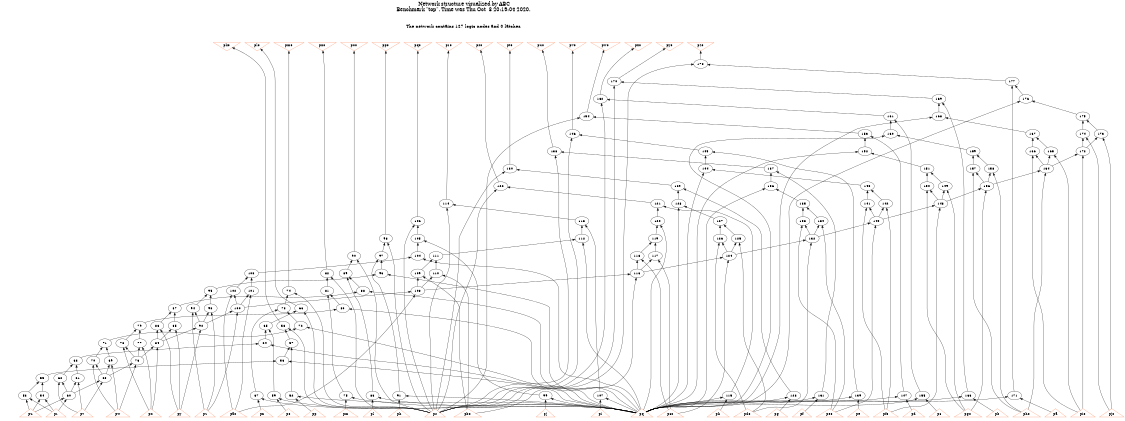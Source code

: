 # Network structure generated by ABC

digraph network {
size = "7.5,10";
center = true;
edge [dir = back];

{
  node [shape = plaintext];
  edge [style = invis];
  LevelTitle1 [label=""];
  LevelTitle2 [label=""];
  Level21 [label = ""];
  Level20 [label = ""];
  Level19 [label = ""];
  Level18 [label = ""];
  Level17 [label = ""];
  Level16 [label = ""];
  Level15 [label = ""];
  Level14 [label = ""];
  Level13 [label = ""];
  Level12 [label = ""];
  Level11 [label = ""];
  Level10 [label = ""];
  Level9 [label = ""];
  Level8 [label = ""];
  Level7 [label = ""];
  Level6 [label = ""];
  Level5 [label = ""];
  Level4 [label = ""];
  Level3 [label = ""];
  Level2 [label = ""];
  Level1 [label = ""];
  Level0 [label = ""];
  LevelTitle1 ->  LevelTitle2 ->  Level21 ->  Level20 ->  Level19 ->  Level18 ->  Level17 ->  Level16 ->  Level15 ->  Level14 ->  Level13 ->  Level12 ->  Level11 ->  Level10 ->  Level9 ->  Level8 ->  Level7 ->  Level6 ->  Level5 ->  Level4 ->  Level3 ->  Level2 ->  Level1 ->  Level0;
}

{
  rank = same;
  LevelTitle1;
  title1 [shape=plaintext,
          fontsize=20,
          fontname = "Times-Roman",
          label="Network structure visualized by ABC\nBenchmark \"top\". Time was Thu Oct  8 20:19:04 2020. "
         ];
}

{
  rank = same;
  LevelTitle2;
  title2 [shape=plaintext,
          fontsize=18,
          fontname = "Times-Roman",
          label="The network contains 127 logic nodes and 0 latches.\n"
         ];
}

{
  rank = same;
  Level21;
  Node36 [label = "pk0", shape = invtriangle, color = coral, fillcolor = coral];
  Node37 [label = "pl0", shape = invtriangle, color = coral, fillcolor = coral];
  Node38 [label = "pm0", shape = invtriangle, color = coral, fillcolor = coral];
  Node39 [label = "pn0", shape = invtriangle, color = coral, fillcolor = coral];
  Node40 [label = "po0", shape = invtriangle, color = coral, fillcolor = coral];
  Node41 [label = "pp0", shape = invtriangle, color = coral, fillcolor = coral];
  Node42 [label = "pq0", shape = invtriangle, color = coral, fillcolor = coral];
  Node43 [label = "pr0", shape = invtriangle, color = coral, fillcolor = coral];
  Node44 [label = "ps0", shape = invtriangle, color = coral, fillcolor = coral];
  Node45 [label = "pt0", shape = invtriangle, color = coral, fillcolor = coral];
  Node46 [label = "pu0", shape = invtriangle, color = coral, fillcolor = coral];
  Node47 [label = "pv0", shape = invtriangle, color = coral, fillcolor = coral];
  Node48 [label = "pw0", shape = invtriangle, color = coral, fillcolor = coral];
  Node49 [label = "px0", shape = invtriangle, color = coral, fillcolor = coral];
  Node50 [label = "py0", shape = invtriangle, color = coral, fillcolor = coral];
  Node51 [label = "pz0", shape = invtriangle, color = coral, fillcolor = coral];
}

{
  rank = same;
  Level20;
  Node178 [label = "178\n", shape = ellipse];
}

{
  rank = same;
  Level19;
  Node170 [label = "170\n", shape = ellipse];
  Node177 [label = "177\n", shape = ellipse];
}

{
  rank = same;
  Level18;
  Node162 [label = "162\n", shape = ellipse];
  Node169 [label = "169\n", shape = ellipse];
  Node176 [label = "176\n", shape = ellipse];
}

{
  rank = same;
  Level17;
  Node154 [label = "154\n", shape = ellipse];
  Node161 [label = "161\n", shape = ellipse];
  Node168 [label = "168\n", shape = ellipse];
  Node175 [label = "175\n", shape = ellipse];
}

{
  rank = same;
  Level16;
  Node146 [label = "146\n", shape = ellipse];
  Node153 [label = "153\n", shape = ellipse];
  Node160 [label = "160\n", shape = ellipse];
  Node167 [label = "167\n", shape = ellipse];
  Node173 [label = "173\n", shape = ellipse];
  Node174 [label = "174\n", shape = ellipse];
}

{
  rank = same;
  Level15;
  Node138 [label = "138\n", shape = ellipse];
  Node145 [label = "145\n", shape = ellipse];
  Node152 [label = "152\n", shape = ellipse];
  Node159 [label = "159\n", shape = ellipse];
  Node165 [label = "165\n", shape = ellipse];
  Node166 [label = "166\n", shape = ellipse];
  Node172 [label = "172\n", shape = ellipse];
}

{
  rank = same;
  Level14;
  Node130 [label = "130\n", shape = ellipse];
  Node137 [label = "137\n", shape = ellipse];
  Node144 [label = "144\n", shape = ellipse];
  Node151 [label = "151\n", shape = ellipse];
  Node157 [label = "157\n", shape = ellipse];
  Node158 [label = "158\n", shape = ellipse];
  Node164 [label = "164\n", shape = ellipse];
}

{
  rank = same;
  Level13;
  Node122 [label = "122\n", shape = ellipse];
  Node129 [label = "129\n", shape = ellipse];
  Node136 [label = "136\n", shape = ellipse];
  Node143 [label = "143\n", shape = ellipse];
  Node149 [label = "149\n", shape = ellipse];
  Node150 [label = "150\n", shape = ellipse];
  Node156 [label = "156\n", shape = ellipse];
}

{
  rank = same;
  Level12;
  Node114 [label = "114\n", shape = ellipse];
  Node121 [label = "121\n", shape = ellipse];
  Node128 [label = "128\n", shape = ellipse];
  Node135 [label = "135\n", shape = ellipse];
  Node141 [label = "141\n", shape = ellipse];
  Node142 [label = "142\n", shape = ellipse];
  Node148 [label = "148\n", shape = ellipse];
}

{
  rank = same;
  Level11;
  Node106 [label = "106\n", shape = ellipse];
  Node113 [label = "113\n", shape = ellipse];
  Node120 [label = "120\n", shape = ellipse];
  Node127 [label = "127\n", shape = ellipse];
  Node133 [label = "133\n", shape = ellipse];
  Node134 [label = "134\n", shape = ellipse];
  Node140 [label = "140\n", shape = ellipse];
}

{
  rank = same;
  Level10;
  Node98 [label = "98\n", shape = ellipse];
  Node105 [label = "105\n", shape = ellipse];
  Node112 [label = "112\n", shape = ellipse];
  Node119 [label = "119\n", shape = ellipse];
  Node125 [label = "125\n", shape = ellipse];
  Node126 [label = "126\n", shape = ellipse];
  Node132 [label = "132\n", shape = ellipse];
}

{
  rank = same;
  Level9;
  Node90 [label = "90\n", shape = ellipse];
  Node97 [label = "97\n", shape = ellipse];
  Node104 [label = "104\n", shape = ellipse];
  Node111 [label = "111\n", shape = ellipse];
  Node117 [label = "117\n", shape = ellipse];
  Node118 [label = "118\n", shape = ellipse];
  Node124 [label = "124\n", shape = ellipse];
}

{
  rank = same;
  Level8;
  Node82 [label = "82\n", shape = ellipse];
  Node89 [label = "89\n", shape = ellipse];
  Node96 [label = "96\n", shape = ellipse];
  Node103 [label = "103\n", shape = ellipse];
  Node109 [label = "109\n", shape = ellipse];
  Node110 [label = "110\n", shape = ellipse];
  Node116 [label = "116\n", shape = ellipse];
}

{
  rank = same;
  Level7;
  Node74 [label = "74\n", shape = ellipse];
  Node81 [label = "81\n", shape = ellipse];
  Node88 [label = "88\n", shape = ellipse];
  Node95 [label = "95\n", shape = ellipse];
  Node101 [label = "101\n", shape = ellipse];
  Node102 [label = "102\n", shape = ellipse];
  Node108 [label = "108\n", shape = ellipse];
}

{
  rank = same;
  Level6;
  Node66 [label = "66\n", shape = ellipse];
  Node73 [label = "73\n", shape = ellipse];
  Node80 [label = "80\n", shape = ellipse];
  Node87 [label = "87\n", shape = ellipse];
  Node93 [label = "93\n", shape = ellipse];
  Node94 [label = "94\n", shape = ellipse];
  Node100 [label = "100\n", shape = ellipse];
}

{
  rank = same;
  Level5;
  Node58 [label = "58\n", shape = ellipse];
  Node65 [label = "65\n", shape = ellipse];
  Node72 [label = "72\n", shape = ellipse];
  Node79 [label = "79\n", shape = ellipse];
  Node85 [label = "85\n", shape = ellipse];
  Node86 [label = "86\n", shape = ellipse];
  Node92 [label = "92\n", shape = ellipse];
}

{
  rank = same;
  Level4;
  Node57 [label = "57\n", shape = ellipse];
  Node64 [label = "64\n", shape = ellipse];
  Node71 [label = "71\n", shape = ellipse];
  Node77 [label = "77\n", shape = ellipse];
  Node78 [label = "78\n", shape = ellipse];
  Node84 [label = "84\n", shape = ellipse];
}

{
  rank = same;
  Level3;
  Node56 [label = "56\n", shape = ellipse];
  Node63 [label = "63\n", shape = ellipse];
  Node69 [label = "69\n", shape = ellipse];
  Node70 [label = "70\n", shape = ellipse];
  Node76 [label = "76\n", shape = ellipse];
}

{
  rank = same;
  Level2;
  Node55 [label = "55\n", shape = ellipse];
  Node61 [label = "61\n", shape = ellipse];
  Node62 [label = "62\n", shape = ellipse];
  Node68 [label = "68\n", shape = ellipse];
}

{
  rank = same;
  Level1;
  Node52 [label = "52\n", shape = ellipse];
  Node53 [label = "53\n", shape = ellipse];
  Node54 [label = "54\n", shape = ellipse];
  Node59 [label = "59\n", shape = ellipse];
  Node60 [label = "60\n", shape = ellipse];
  Node67 [label = "67\n", shape = ellipse];
  Node75 [label = "75\n", shape = ellipse];
  Node83 [label = "83\n", shape = ellipse];
  Node91 [label = "91\n", shape = ellipse];
  Node99 [label = "99\n", shape = ellipse];
  Node107 [label = "107\n", shape = ellipse];
  Node115 [label = "115\n", shape = ellipse];
  Node123 [label = "123\n", shape = ellipse];
  Node131 [label = "131\n", shape = ellipse];
  Node139 [label = "139\n", shape = ellipse];
  Node147 [label = "147\n", shape = ellipse];
  Node155 [label = "155\n", shape = ellipse];
  Node163 [label = "163\n", shape = ellipse];
  Node171 [label = "171\n", shape = ellipse];
}

{
  rank = same;
  Level0;
  Node1 [label = "pp", shape = triangle, color = coral, fillcolor = coral];
  Node2 [label = "pa0", shape = triangle, color = coral, fillcolor = coral];
  Node3 [label = "pq", shape = triangle, color = coral, fillcolor = coral];
  Node4 [label = "pb0", shape = triangle, color = coral, fillcolor = coral];
  Node5 [label = "pr", shape = triangle, color = coral, fillcolor = coral];
  Node6 [label = "pc0", shape = triangle, color = coral, fillcolor = coral];
  Node7 [label = "ps", shape = triangle, color = coral, fillcolor = coral];
  Node8 [label = "pd0", shape = triangle, color = coral, fillcolor = coral];
  Node9 [label = "pe0", shape = triangle, color = coral, fillcolor = coral];
  Node10 [label = "pu", shape = triangle, color = coral, fillcolor = coral];
  Node11 [label = "pf0", shape = triangle, color = coral, fillcolor = coral];
  Node12 [label = "pv", shape = triangle, color = coral, fillcolor = coral];
  Node13 [label = "pg0", shape = triangle, color = coral, fillcolor = coral];
  Node14 [label = "pw", shape = triangle, color = coral, fillcolor = coral];
  Node15 [label = "ph0", shape = triangle, color = coral, fillcolor = coral];
  Node16 [label = "px", shape = triangle, color = coral, fillcolor = coral];
  Node17 [label = "pi0", shape = triangle, color = coral, fillcolor = coral];
  Node18 [label = "py", shape = triangle, color = coral, fillcolor = coral];
  Node19 [label = "pj0", shape = triangle, color = coral, fillcolor = coral];
  Node20 [label = "pz", shape = triangle, color = coral, fillcolor = coral];
  Node21 [label = "pa", shape = triangle, color = coral, fillcolor = coral];
  Node22 [label = "pb", shape = triangle, color = coral, fillcolor = coral];
  Node23 [label = "pc", shape = triangle, color = coral, fillcolor = coral];
  Node24 [label = "pd", shape = triangle, color = coral, fillcolor = coral];
  Node25 [label = "pe", shape = triangle, color = coral, fillcolor = coral];
  Node26 [label = "pf", shape = triangle, color = coral, fillcolor = coral];
  Node27 [label = "pg", shape = triangle, color = coral, fillcolor = coral];
  Node28 [label = "ph", shape = triangle, color = coral, fillcolor = coral];
  Node29 [label = "pi", shape = triangle, color = coral, fillcolor = coral];
  Node30 [label = "pj", shape = triangle, color = coral, fillcolor = coral];
  Node31 [label = "pk", shape = triangle, color = coral, fillcolor = coral];
  Node32 [label = "pl", shape = triangle, color = coral, fillcolor = coral];
  Node33 [label = "pm", shape = triangle, color = coral, fillcolor = coral];
  Node34 [label = "pn", shape = triangle, color = coral, fillcolor = coral];
  Node35 [label = "po", shape = triangle, color = coral, fillcolor = coral];
}

title1 -> title2 [style = invis];
title2 -> Node36 [style = invis];
title2 -> Node37 [style = invis];
title2 -> Node38 [style = invis];
title2 -> Node39 [style = invis];
title2 -> Node40 [style = invis];
title2 -> Node41 [style = invis];
title2 -> Node42 [style = invis];
title2 -> Node43 [style = invis];
title2 -> Node44 [style = invis];
title2 -> Node45 [style = invis];
title2 -> Node46 [style = invis];
title2 -> Node47 [style = invis];
title2 -> Node48 [style = invis];
title2 -> Node49 [style = invis];
title2 -> Node50 [style = invis];
title2 -> Node51 [style = invis];
Node36 -> Node37 [style = invis];
Node37 -> Node38 [style = invis];
Node38 -> Node39 [style = invis];
Node39 -> Node40 [style = invis];
Node40 -> Node41 [style = invis];
Node41 -> Node42 [style = invis];
Node42 -> Node43 [style = invis];
Node43 -> Node44 [style = invis];
Node44 -> Node45 [style = invis];
Node45 -> Node46 [style = invis];
Node46 -> Node47 [style = invis];
Node47 -> Node48 [style = invis];
Node48 -> Node49 [style = invis];
Node49 -> Node50 [style = invis];
Node50 -> Node51 [style = invis];
Node36 -> Node58 [style = solid];
Node37 -> Node66 [style = solid];
Node38 -> Node74 [style = solid];
Node39 -> Node82 [style = solid];
Node40 -> Node90 [style = solid];
Node41 -> Node98 [style = solid];
Node42 -> Node106 [style = solid];
Node43 -> Node114 [style = solid];
Node44 -> Node122 [style = solid];
Node45 -> Node130 [style = solid];
Node46 -> Node138 [style = solid];
Node47 -> Node146 [style = solid];
Node48 -> Node154 [style = solid];
Node49 -> Node162 [style = solid];
Node50 -> Node170 [style = solid];
Node51 -> Node178 [style = solid];
Node52 -> Node1 [style = solid];
Node52 -> Node3 [style = solid];
Node53 -> Node5 [style = solid];
Node53 -> Node10 [style = solid];
Node54 -> Node5 [style = solid];
Node54 -> Node10 [style = solid];
Node55 -> Node53 [style = solid];
Node55 -> Node54 [style = solid];
Node56 -> Node3 [style = solid];
Node56 -> Node55 [style = solid];
Node57 -> Node52 [style = solid];
Node57 -> Node56 [style = solid];
Node58 -> Node7 [style = solid];
Node58 -> Node57 [style = solid];
Node59 -> Node3 [style = solid];
Node59 -> Node35 [style = solid];
Node60 -> Node5 [style = solid];
Node60 -> Node10 [style = solid];
Node61 -> Node12 [style = solid];
Node61 -> Node60 [style = solid];
Node62 -> Node12 [style = solid];
Node62 -> Node60 [style = solid];
Node63 -> Node61 [style = solid];
Node63 -> Node62 [style = solid];
Node64 -> Node3 [style = solid];
Node64 -> Node63 [style = solid];
Node65 -> Node59 [style = solid];
Node65 -> Node64 [style = solid];
Node66 -> Node7 [style = solid];
Node66 -> Node65 [style = solid];
Node67 -> Node3 [style = solid];
Node67 -> Node34 [style = solid];
Node68 -> Node12 [style = solid];
Node68 -> Node60 [style = solid];
Node69 -> Node14 [style = solid];
Node69 -> Node68 [style = solid];
Node70 -> Node14 [style = solid];
Node70 -> Node68 [style = solid];
Node71 -> Node69 [style = solid];
Node71 -> Node70 [style = solid];
Node72 -> Node3 [style = solid];
Node72 -> Node71 [style = solid];
Node73 -> Node67 [style = solid];
Node73 -> Node72 [style = solid];
Node74 -> Node7 [style = solid];
Node74 -> Node73 [style = solid];
Node75 -> Node3 [style = solid];
Node75 -> Node33 [style = solid];
Node76 -> Node14 [style = solid];
Node76 -> Node68 [style = solid];
Node77 -> Node16 [style = solid];
Node77 -> Node76 [style = solid];
Node78 -> Node16 [style = solid];
Node78 -> Node76 [style = solid];
Node79 -> Node77 [style = solid];
Node79 -> Node78 [style = solid];
Node80 -> Node3 [style = solid];
Node80 -> Node79 [style = solid];
Node81 -> Node75 [style = solid];
Node81 -> Node80 [style = solid];
Node82 -> Node7 [style = solid];
Node82 -> Node81 [style = solid];
Node83 -> Node3 [style = solid];
Node83 -> Node32 [style = solid];
Node84 -> Node16 [style = solid];
Node84 -> Node76 [style = solid];
Node85 -> Node18 [style = solid];
Node85 -> Node84 [style = solid];
Node86 -> Node18 [style = solid];
Node86 -> Node84 [style = solid];
Node87 -> Node85 [style = solid];
Node87 -> Node86 [style = solid];
Node88 -> Node3 [style = solid];
Node88 -> Node87 [style = solid];
Node89 -> Node83 [style = solid];
Node89 -> Node88 [style = solid];
Node90 -> Node7 [style = solid];
Node90 -> Node89 [style = solid];
Node91 -> Node3 [style = solid];
Node91 -> Node31 [style = solid];
Node92 -> Node18 [style = solid];
Node92 -> Node84 [style = solid];
Node93 -> Node20 [style = solid];
Node93 -> Node92 [style = solid];
Node94 -> Node20 [style = solid];
Node94 -> Node92 [style = solid];
Node95 -> Node93 [style = solid];
Node95 -> Node94 [style = solid];
Node96 -> Node3 [style = solid];
Node96 -> Node95 [style = solid];
Node97 -> Node91 [style = solid];
Node97 -> Node96 [style = solid];
Node98 -> Node7 [style = solid];
Node98 -> Node97 [style = solid];
Node99 -> Node3 [style = solid];
Node99 -> Node30 [style = solid];
Node100 -> Node20 [style = solid];
Node100 -> Node92 [style = solid];
Node101 -> Node2 [style = solid];
Node101 -> Node100 [style = solid];
Node102 -> Node2 [style = solid];
Node102 -> Node100 [style = solid];
Node103 -> Node101 [style = solid];
Node103 -> Node102 [style = solid];
Node104 -> Node3 [style = solid];
Node104 -> Node103 [style = solid];
Node105 -> Node99 [style = solid];
Node105 -> Node104 [style = solid];
Node106 -> Node7 [style = solid];
Node106 -> Node105 [style = solid];
Node107 -> Node3 [style = solid];
Node107 -> Node29 [style = solid];
Node108 -> Node2 [style = solid];
Node108 -> Node100 [style = solid];
Node109 -> Node4 [style = solid];
Node109 -> Node108 [style = solid];
Node110 -> Node4 [style = solid];
Node110 -> Node108 [style = solid];
Node111 -> Node109 [style = solid];
Node111 -> Node110 [style = solid];
Node112 -> Node3 [style = solid];
Node112 -> Node111 [style = solid];
Node113 -> Node107 [style = solid];
Node113 -> Node112 [style = solid];
Node114 -> Node7 [style = solid];
Node114 -> Node113 [style = solid];
Node115 -> Node3 [style = solid];
Node115 -> Node28 [style = solid];
Node116 -> Node4 [style = solid];
Node116 -> Node108 [style = solid];
Node117 -> Node6 [style = solid];
Node117 -> Node116 [style = solid];
Node118 -> Node6 [style = solid];
Node118 -> Node116 [style = solid];
Node119 -> Node117 [style = solid];
Node119 -> Node118 [style = solid];
Node120 -> Node3 [style = solid];
Node120 -> Node119 [style = solid];
Node121 -> Node115 [style = solid];
Node121 -> Node120 [style = solid];
Node122 -> Node7 [style = solid];
Node122 -> Node121 [style = solid];
Node123 -> Node3 [style = solid];
Node123 -> Node27 [style = solid];
Node124 -> Node6 [style = solid];
Node124 -> Node116 [style = solid];
Node125 -> Node8 [style = solid];
Node125 -> Node124 [style = solid];
Node126 -> Node8 [style = solid];
Node126 -> Node124 [style = solid];
Node127 -> Node125 [style = solid];
Node127 -> Node126 [style = solid];
Node128 -> Node3 [style = solid];
Node128 -> Node127 [style = solid];
Node129 -> Node123 [style = solid];
Node129 -> Node128 [style = solid];
Node130 -> Node7 [style = solid];
Node130 -> Node129 [style = solid];
Node131 -> Node3 [style = solid];
Node131 -> Node26 [style = solid];
Node132 -> Node8 [style = solid];
Node132 -> Node124 [style = solid];
Node133 -> Node9 [style = solid];
Node133 -> Node132 [style = solid];
Node134 -> Node9 [style = solid];
Node134 -> Node132 [style = solid];
Node135 -> Node133 [style = solid];
Node135 -> Node134 [style = solid];
Node136 -> Node3 [style = solid];
Node136 -> Node135 [style = solid];
Node137 -> Node131 [style = solid];
Node137 -> Node136 [style = solid];
Node138 -> Node7 [style = solid];
Node138 -> Node137 [style = solid];
Node139 -> Node3 [style = solid];
Node139 -> Node25 [style = solid];
Node140 -> Node9 [style = solid];
Node140 -> Node132 [style = solid];
Node141 -> Node11 [style = solid];
Node141 -> Node140 [style = solid];
Node142 -> Node11 [style = solid];
Node142 -> Node140 [style = solid];
Node143 -> Node141 [style = solid];
Node143 -> Node142 [style = solid];
Node144 -> Node3 [style = solid];
Node144 -> Node143 [style = solid];
Node145 -> Node139 [style = solid];
Node145 -> Node144 [style = solid];
Node146 -> Node7 [style = solid];
Node146 -> Node145 [style = solid];
Node147 -> Node3 [style = solid];
Node147 -> Node24 [style = solid];
Node148 -> Node11 [style = solid];
Node148 -> Node140 [style = solid];
Node149 -> Node13 [style = solid];
Node149 -> Node148 [style = solid];
Node150 -> Node13 [style = solid];
Node150 -> Node148 [style = solid];
Node151 -> Node149 [style = solid];
Node151 -> Node150 [style = solid];
Node152 -> Node3 [style = solid];
Node152 -> Node151 [style = solid];
Node153 -> Node147 [style = solid];
Node153 -> Node152 [style = solid];
Node154 -> Node7 [style = solid];
Node154 -> Node153 [style = solid];
Node155 -> Node3 [style = solid];
Node155 -> Node23 [style = solid];
Node156 -> Node13 [style = solid];
Node156 -> Node148 [style = solid];
Node157 -> Node15 [style = solid];
Node157 -> Node156 [style = solid];
Node158 -> Node15 [style = solid];
Node158 -> Node156 [style = solid];
Node159 -> Node157 [style = solid];
Node159 -> Node158 [style = solid];
Node160 -> Node3 [style = solid];
Node160 -> Node159 [style = solid];
Node161 -> Node155 [style = solid];
Node161 -> Node160 [style = solid];
Node162 -> Node7 [style = solid];
Node162 -> Node161 [style = solid];
Node163 -> Node3 [style = solid];
Node163 -> Node22 [style = solid];
Node164 -> Node15 [style = solid];
Node164 -> Node156 [style = solid];
Node165 -> Node17 [style = solid];
Node165 -> Node164 [style = solid];
Node166 -> Node17 [style = solid];
Node166 -> Node164 [style = solid];
Node167 -> Node165 [style = solid];
Node167 -> Node166 [style = solid];
Node168 -> Node3 [style = solid];
Node168 -> Node167 [style = solid];
Node169 -> Node163 [style = solid];
Node169 -> Node168 [style = solid];
Node170 -> Node7 [style = solid];
Node170 -> Node169 [style = solid];
Node171 -> Node3 [style = solid];
Node171 -> Node21 [style = solid];
Node172 -> Node17 [style = solid];
Node172 -> Node164 [style = solid];
Node173 -> Node19 [style = solid];
Node173 -> Node172 [style = solid];
Node174 -> Node19 [style = solid];
Node174 -> Node172 [style = solid];
Node175 -> Node173 [style = solid];
Node175 -> Node174 [style = solid];
Node176 -> Node3 [style = solid];
Node176 -> Node175 [style = solid];
Node177 -> Node171 [style = solid];
Node177 -> Node176 [style = solid];
Node178 -> Node7 [style = solid];
Node178 -> Node177 [style = solid];
}

